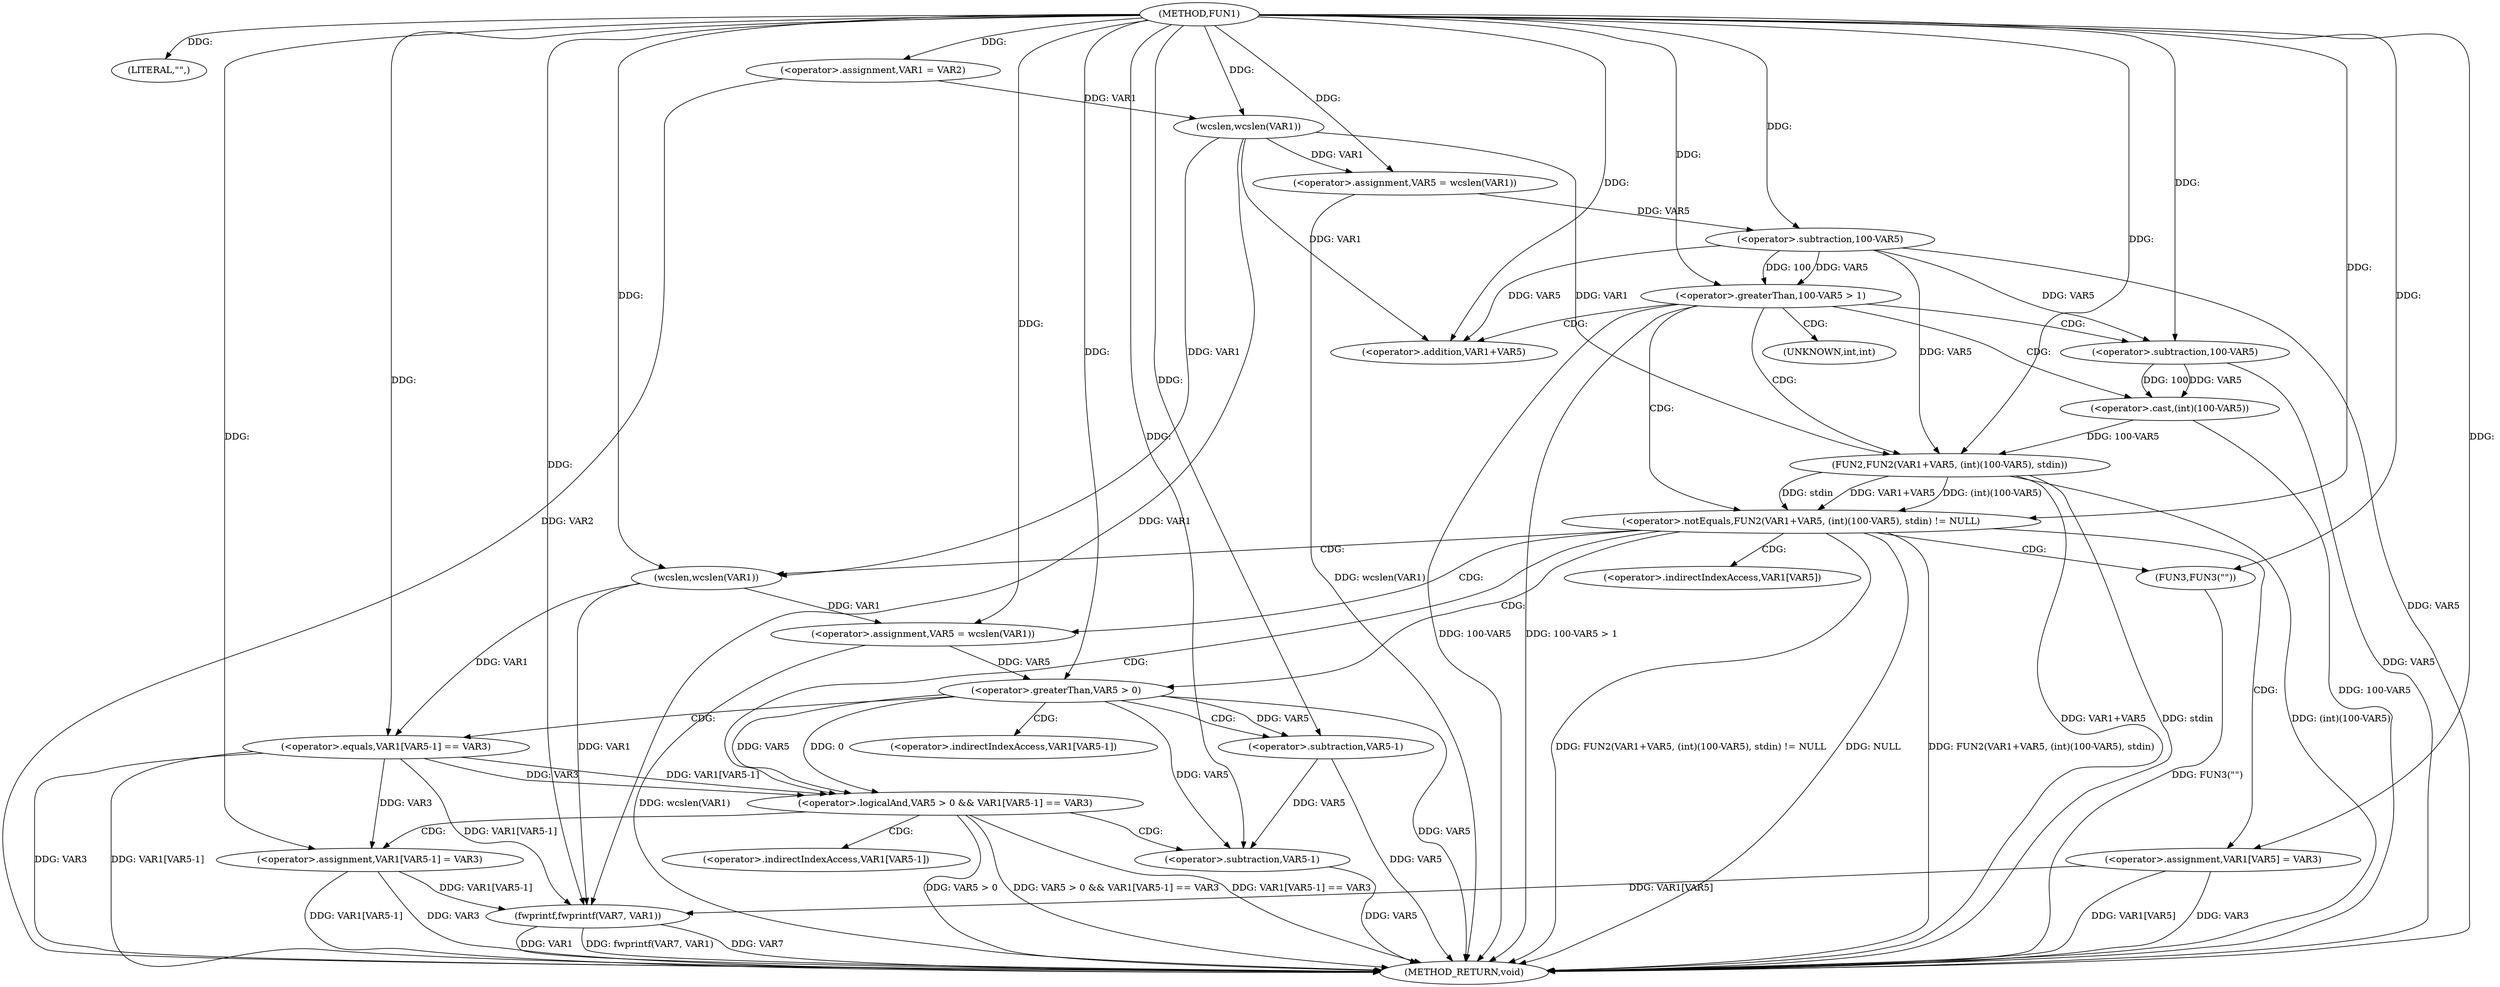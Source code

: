 digraph FUN1 {  
"1000100" [label = "(METHOD,FUN1)" ]
"1000174" [label = "(METHOD_RETURN,void)" ]
"1000103" [label = "(LITERAL,\"\",)" ]
"1000104" [label = "(<operator>.assignment,VAR1 = VAR2)" ]
"1000111" [label = "(<operator>.assignment,VAR5 = wcslen(VAR1))" ]
"1000113" [label = "(wcslen,wcslen(VAR1))" ]
"1000116" [label = "(<operator>.greaterThan,100-VAR5 > 1)" ]
"1000117" [label = "(<operator>.subtraction,100-VAR5)" ]
"1000123" [label = "(<operator>.notEquals,FUN2(VAR1+VAR5, (int)(100-VAR5), stdin) != NULL)" ]
"1000124" [label = "(FUN2,FUN2(VAR1+VAR5, (int)(100-VAR5), stdin))" ]
"1000125" [label = "(<operator>.addition,VAR1+VAR5)" ]
"1000128" [label = "(<operator>.cast,(int)(100-VAR5))" ]
"1000130" [label = "(<operator>.subtraction,100-VAR5)" ]
"1000136" [label = "(<operator>.assignment,VAR5 = wcslen(VAR1))" ]
"1000138" [label = "(wcslen,wcslen(VAR1))" ]
"1000141" [label = "(<operator>.logicalAnd,VAR5 > 0 && VAR1[VAR5-1] == VAR3)" ]
"1000142" [label = "(<operator>.greaterThan,VAR5 > 0)" ]
"1000145" [label = "(<operator>.equals,VAR1[VAR5-1] == VAR3)" ]
"1000148" [label = "(<operator>.subtraction,VAR5-1)" ]
"1000153" [label = "(<operator>.assignment,VAR1[VAR5-1] = VAR3)" ]
"1000156" [label = "(<operator>.subtraction,VAR5-1)" ]
"1000162" [label = "(FUN3,FUN3(\"\"))" ]
"1000164" [label = "(<operator>.assignment,VAR1[VAR5] = VAR3)" ]
"1000171" [label = "(fwprintf,fwprintf(VAR7, VAR1))" ]
"1000129" [label = "(UNKNOWN,int,int)" ]
"1000146" [label = "(<operator>.indirectIndexAccess,VAR1[VAR5-1])" ]
"1000154" [label = "(<operator>.indirectIndexAccess,VAR1[VAR5-1])" ]
"1000165" [label = "(<operator>.indirectIndexAccess,VAR1[VAR5])" ]
  "1000124" -> "1000174"  [ label = "DDG: VAR1+VAR5"] 
  "1000145" -> "1000174"  [ label = "DDG: VAR3"] 
  "1000156" -> "1000174"  [ label = "DDG: VAR5"] 
  "1000123" -> "1000174"  [ label = "DDG: NULL"] 
  "1000124" -> "1000174"  [ label = "DDG: stdin"] 
  "1000153" -> "1000174"  [ label = "DDG: VAR1[VAR5-1]"] 
  "1000117" -> "1000174"  [ label = "DDG: VAR5"] 
  "1000104" -> "1000174"  [ label = "DDG: VAR2"] 
  "1000153" -> "1000174"  [ label = "DDG: VAR3"] 
  "1000116" -> "1000174"  [ label = "DDG: 100-VAR5"] 
  "1000164" -> "1000174"  [ label = "DDG: VAR3"] 
  "1000128" -> "1000174"  [ label = "DDG: 100-VAR5"] 
  "1000171" -> "1000174"  [ label = "DDG: VAR7"] 
  "1000141" -> "1000174"  [ label = "DDG: VAR5 > 0"] 
  "1000123" -> "1000174"  [ label = "DDG: FUN2(VAR1+VAR5, (int)(100-VAR5), stdin) != NULL"] 
  "1000130" -> "1000174"  [ label = "DDG: VAR5"] 
  "1000141" -> "1000174"  [ label = "DDG: VAR5 > 0 && VAR1[VAR5-1] == VAR3"] 
  "1000148" -> "1000174"  [ label = "DDG: VAR5"] 
  "1000111" -> "1000174"  [ label = "DDG: wcslen(VAR1)"] 
  "1000171" -> "1000174"  [ label = "DDG: VAR1"] 
  "1000142" -> "1000174"  [ label = "DDG: VAR5"] 
  "1000141" -> "1000174"  [ label = "DDG: VAR1[VAR5-1] == VAR3"] 
  "1000171" -> "1000174"  [ label = "DDG: fwprintf(VAR7, VAR1)"] 
  "1000136" -> "1000174"  [ label = "DDG: wcslen(VAR1)"] 
  "1000124" -> "1000174"  [ label = "DDG: (int)(100-VAR5)"] 
  "1000162" -> "1000174"  [ label = "DDG: FUN3(\"\")"] 
  "1000145" -> "1000174"  [ label = "DDG: VAR1[VAR5-1]"] 
  "1000116" -> "1000174"  [ label = "DDG: 100-VAR5 > 1"] 
  "1000123" -> "1000174"  [ label = "DDG: FUN2(VAR1+VAR5, (int)(100-VAR5), stdin)"] 
  "1000164" -> "1000174"  [ label = "DDG: VAR1[VAR5]"] 
  "1000100" -> "1000103"  [ label = "DDG: "] 
  "1000100" -> "1000104"  [ label = "DDG: "] 
  "1000113" -> "1000111"  [ label = "DDG: VAR1"] 
  "1000100" -> "1000111"  [ label = "DDG: "] 
  "1000104" -> "1000113"  [ label = "DDG: VAR1"] 
  "1000100" -> "1000113"  [ label = "DDG: "] 
  "1000117" -> "1000116"  [ label = "DDG: 100"] 
  "1000117" -> "1000116"  [ label = "DDG: VAR5"] 
  "1000100" -> "1000117"  [ label = "DDG: "] 
  "1000111" -> "1000117"  [ label = "DDG: VAR5"] 
  "1000100" -> "1000116"  [ label = "DDG: "] 
  "1000124" -> "1000123"  [ label = "DDG: VAR1+VAR5"] 
  "1000124" -> "1000123"  [ label = "DDG: (int)(100-VAR5)"] 
  "1000124" -> "1000123"  [ label = "DDG: stdin"] 
  "1000113" -> "1000124"  [ label = "DDG: VAR1"] 
  "1000100" -> "1000124"  [ label = "DDG: "] 
  "1000117" -> "1000124"  [ label = "DDG: VAR5"] 
  "1000113" -> "1000125"  [ label = "DDG: VAR1"] 
  "1000100" -> "1000125"  [ label = "DDG: "] 
  "1000117" -> "1000125"  [ label = "DDG: VAR5"] 
  "1000128" -> "1000124"  [ label = "DDG: 100-VAR5"] 
  "1000130" -> "1000128"  [ label = "DDG: 100"] 
  "1000130" -> "1000128"  [ label = "DDG: VAR5"] 
  "1000100" -> "1000130"  [ label = "DDG: "] 
  "1000117" -> "1000130"  [ label = "DDG: VAR5"] 
  "1000100" -> "1000123"  [ label = "DDG: "] 
  "1000138" -> "1000136"  [ label = "DDG: VAR1"] 
  "1000100" -> "1000136"  [ label = "DDG: "] 
  "1000100" -> "1000138"  [ label = "DDG: "] 
  "1000113" -> "1000138"  [ label = "DDG: VAR1"] 
  "1000142" -> "1000141"  [ label = "DDG: VAR5"] 
  "1000142" -> "1000141"  [ label = "DDG: 0"] 
  "1000136" -> "1000142"  [ label = "DDG: VAR5"] 
  "1000100" -> "1000142"  [ label = "DDG: "] 
  "1000145" -> "1000141"  [ label = "DDG: VAR1[VAR5-1]"] 
  "1000145" -> "1000141"  [ label = "DDG: VAR3"] 
  "1000138" -> "1000145"  [ label = "DDG: VAR1"] 
  "1000142" -> "1000148"  [ label = "DDG: VAR5"] 
  "1000100" -> "1000148"  [ label = "DDG: "] 
  "1000100" -> "1000145"  [ label = "DDG: "] 
  "1000145" -> "1000153"  [ label = "DDG: VAR3"] 
  "1000100" -> "1000153"  [ label = "DDG: "] 
  "1000148" -> "1000156"  [ label = "DDG: VAR5"] 
  "1000142" -> "1000156"  [ label = "DDG: VAR5"] 
  "1000100" -> "1000156"  [ label = "DDG: "] 
  "1000100" -> "1000162"  [ label = "DDG: "] 
  "1000100" -> "1000164"  [ label = "DDG: "] 
  "1000100" -> "1000171"  [ label = "DDG: "] 
  "1000113" -> "1000171"  [ label = "DDG: VAR1"] 
  "1000138" -> "1000171"  [ label = "DDG: VAR1"] 
  "1000153" -> "1000171"  [ label = "DDG: VAR1[VAR5-1]"] 
  "1000145" -> "1000171"  [ label = "DDG: VAR1[VAR5-1]"] 
  "1000164" -> "1000171"  [ label = "DDG: VAR1[VAR5]"] 
  "1000116" -> "1000125"  [ label = "CDG: "] 
  "1000116" -> "1000128"  [ label = "CDG: "] 
  "1000116" -> "1000129"  [ label = "CDG: "] 
  "1000116" -> "1000123"  [ label = "CDG: "] 
  "1000116" -> "1000124"  [ label = "CDG: "] 
  "1000116" -> "1000130"  [ label = "CDG: "] 
  "1000123" -> "1000164"  [ label = "CDG: "] 
  "1000123" -> "1000142"  [ label = "CDG: "] 
  "1000123" -> "1000141"  [ label = "CDG: "] 
  "1000123" -> "1000162"  [ label = "CDG: "] 
  "1000123" -> "1000136"  [ label = "CDG: "] 
  "1000123" -> "1000165"  [ label = "CDG: "] 
  "1000123" -> "1000138"  [ label = "CDG: "] 
  "1000141" -> "1000153"  [ label = "CDG: "] 
  "1000141" -> "1000156"  [ label = "CDG: "] 
  "1000141" -> "1000154"  [ label = "CDG: "] 
  "1000142" -> "1000145"  [ label = "CDG: "] 
  "1000142" -> "1000148"  [ label = "CDG: "] 
  "1000142" -> "1000146"  [ label = "CDG: "] 
}
